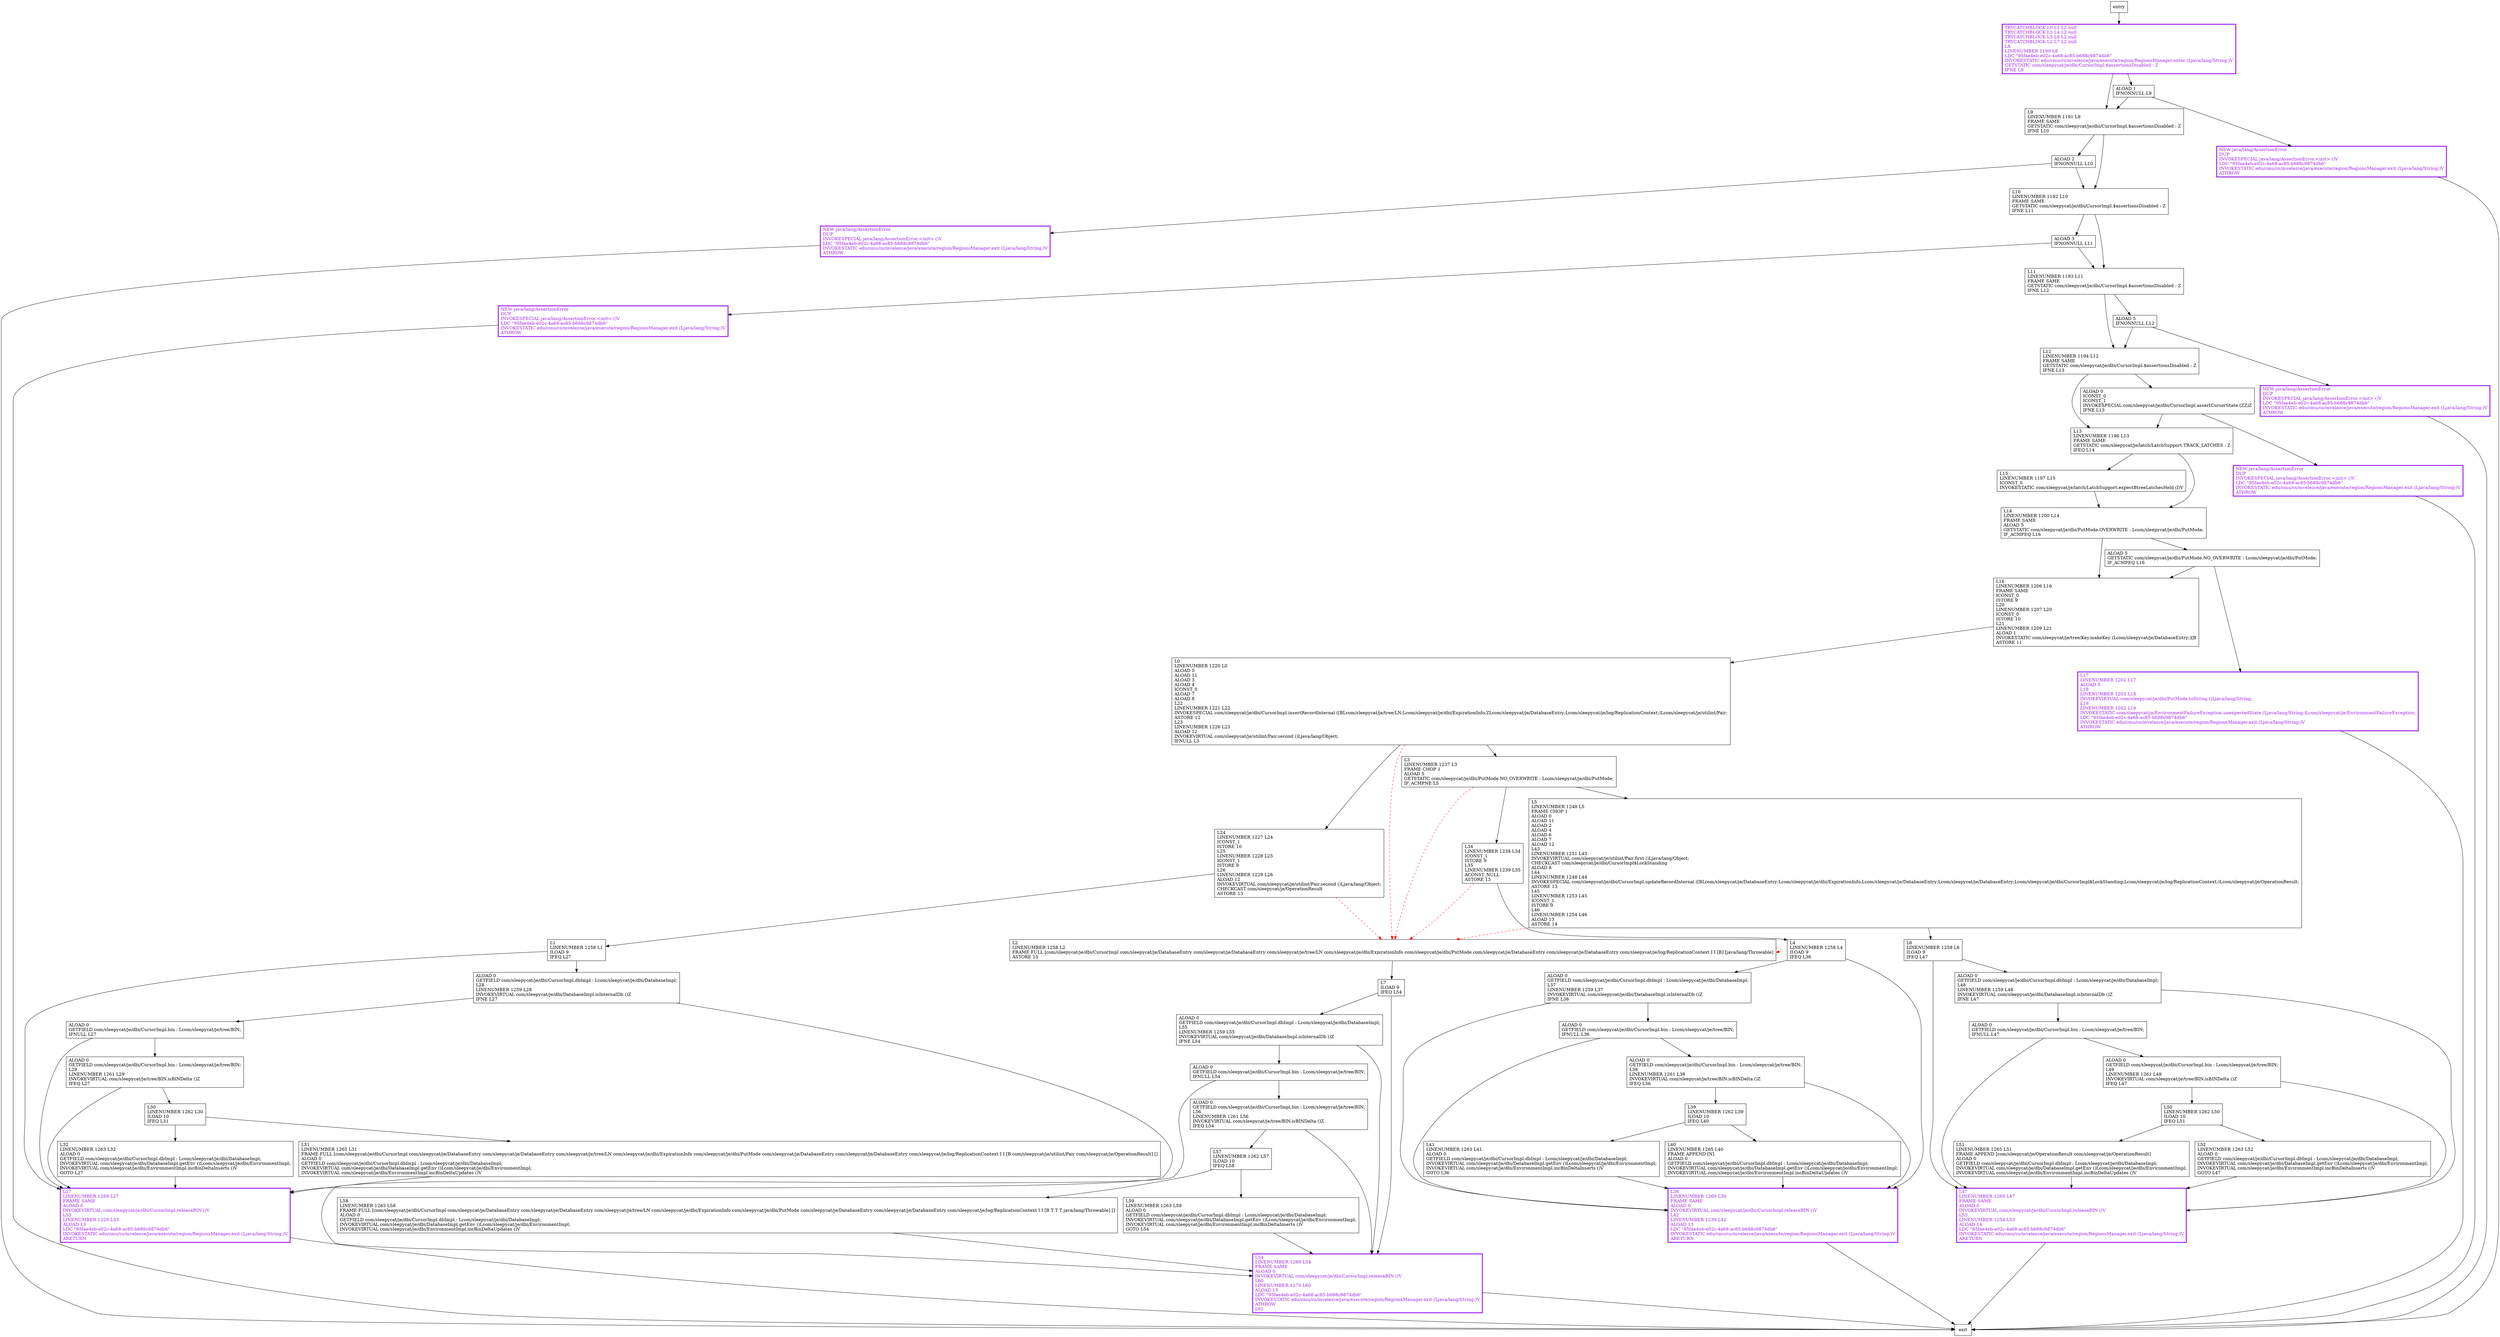 digraph insertOrUpdateRecord {
node [shape=record];
841650180 [label="L10\lLINENUMBER 1192 L10\lFRAME SAME\lGETSTATIC com/sleepycat/je/dbi/CursorImpl.$assertionsDisabled : Z\lIFNE L11\l"];
676061694 [label="L0\lLINENUMBER 1220 L0\lALOAD 0\lALOAD 11\lALOAD 3\lALOAD 4\lICONST_0\lALOAD 7\lALOAD 8\lL22\lLINENUMBER 1221 L22\lINVOKESPECIAL com/sleepycat/je/dbi/CursorImpl.insertRecordInternal ([BLcom/sleepycat/je/tree/LN;Lcom/sleepycat/je/dbi/ExpirationInfo;ZLcom/sleepycat/je/DatabaseEntry;Lcom/sleepycat/je/log/ReplicationContext;)Lcom/sleepycat/je/utilint/Pair;\lASTORE 12\lL23\lLINENUMBER 1226 L23\lALOAD 12\lINVOKEVIRTUAL com/sleepycat/je/utilint/Pair.second ()Ljava/lang/Object;\lIFNULL L3\l"];
674213047 [label="L41\lLINENUMBER 1263 L41\lALOAD 0\lGETFIELD com/sleepycat/je/dbi/CursorImpl.dbImpl : Lcom/sleepycat/je/dbi/DatabaseImpl;\lINVOKEVIRTUAL com/sleepycat/je/dbi/DatabaseImpl.getEnv ()Lcom/sleepycat/je/dbi/EnvironmentImpl;\lINVOKEVIRTUAL com/sleepycat/je/dbi/EnvironmentImpl.incBinDeltaInserts ()V\lGOTO L36\l"];
1933626801 [label="ALOAD 3\lIFNONNULL L11\l"];
191320644 [label="L7\lILOAD 9\lIFEQ L54\l"];
1780228564 [label="L27\lLINENUMBER 1269 L27\lFRAME SAME\lALOAD 0\lINVOKEVIRTUAL com/sleepycat/je/dbi/CursorImpl.releaseBIN ()V\lL33\lLINENUMBER 1229 L33\lALOAD 13\lLDC \"95fae4eb-e02c-4a68-ac85-b688c9874db6\"\lINVOKESTATIC edu/cmu/cs/mvelezce/java/execute/region/RegionsManager.exit (Ljava/lang/String;)V\lARETURN\l"];
1476070453 [label="ALOAD 5\lIFNONNULL L12\l"];
469330600 [label="L59\lLINENUMBER 1263 L59\lALOAD 0\lGETFIELD com/sleepycat/je/dbi/CursorImpl.dbImpl : Lcom/sleepycat/je/dbi/DatabaseImpl;\lINVOKEVIRTUAL com/sleepycat/je/dbi/DatabaseImpl.getEnv ()Lcom/sleepycat/je/dbi/EnvironmentImpl;\lINVOKEVIRTUAL com/sleepycat/je/dbi/EnvironmentImpl.incBinDeltaInserts ()V\lGOTO L54\l"];
153245239 [label="L30\lLINENUMBER 1262 L30\lILOAD 10\lIFEQ L31\l"];
1449167765 [label="ALOAD 0\lGETFIELD com/sleepycat/je/dbi/CursorImpl.dbImpl : Lcom/sleepycat/je/dbi/DatabaseImpl;\lL55\lLINENUMBER 1259 L55\lINVOKEVIRTUAL com/sleepycat/je/dbi/DatabaseImpl.isInternalDb ()Z\lIFNE L54\l"];
239566562 [label="L36\lLINENUMBER 1269 L36\lFRAME SAME\lALOAD 0\lINVOKEVIRTUAL com/sleepycat/je/dbi/CursorImpl.releaseBIN ()V\lL42\lLINENUMBER 1239 L42\lALOAD 13\lLDC \"95fae4eb-e02c-4a68-ac85-b688c9874db6\"\lINVOKESTATIC edu/cmu/cs/mvelezce/java/execute/region/RegionsManager.exit (Ljava/lang/String;)V\lARETURN\l"];
853745547 [label="ALOAD 0\lGETFIELD com/sleepycat/je/dbi/CursorImpl.bin : Lcom/sleepycat/je/tree/BIN;\lIFNULL L54\l"];
926695134 [label="ALOAD 0\lGETFIELD com/sleepycat/je/dbi/CursorImpl.dbImpl : Lcom/sleepycat/je/dbi/DatabaseImpl;\lL48\lLINENUMBER 1259 L48\lINVOKEVIRTUAL com/sleepycat/je/dbi/DatabaseImpl.isInternalDb ()Z\lIFNE L47\l"];
1951018438 [label="L11\lLINENUMBER 1193 L11\lFRAME SAME\lGETSTATIC com/sleepycat/je/dbi/CursorImpl.$assertionsDisabled : Z\lIFNE L12\l"];
581135934 [label="L12\lLINENUMBER 1194 L12\lFRAME SAME\lGETSTATIC com/sleepycat/je/dbi/CursorImpl.$assertionsDisabled : Z\lIFNE L13\l"];
1270549028 [label="ALOAD 0\lGETFIELD com/sleepycat/je/dbi/CursorImpl.bin : Lcom/sleepycat/je/tree/BIN;\lL56\lLINENUMBER 1261 L56\lINVOKEVIRTUAL com/sleepycat/je/tree/BIN.isBINDelta ()Z\lIFEQ L54\l"];
1130855225 [label="TRYCATCHBLOCK L0 L1 L2 null\lTRYCATCHBLOCK L3 L4 L2 null\lTRYCATCHBLOCK L5 L6 L2 null\lTRYCATCHBLOCK L2 L7 L2 null\lL8\lLINENUMBER 1190 L8\lLDC \"95fae4eb-e02c-4a68-ac85-b688c9874db6\"\lINVOKESTATIC edu/cmu/cs/mvelezce/java/execute/region/RegionsManager.enter (Ljava/lang/String;)V\lGETSTATIC com/sleepycat/je/dbi/CursorImpl.$assertionsDisabled : Z\lIFNE L9\l"];
871458854 [label="ALOAD 0\lGETFIELD com/sleepycat/je/dbi/CursorImpl.dbImpl : Lcom/sleepycat/je/dbi/DatabaseImpl;\lL28\lLINENUMBER 1259 L28\lINVOKEVIRTUAL com/sleepycat/je/dbi/DatabaseImpl.isInternalDb ()Z\lIFNE L27\l"];
1900199438 [label="L31\lLINENUMBER 1265 L31\lFRAME FULL [com/sleepycat/je/dbi/CursorImpl com/sleepycat/je/DatabaseEntry com/sleepycat/je/DatabaseEntry com/sleepycat/je/tree/LN com/sleepycat/je/dbi/ExpirationInfo com/sleepycat/je/dbi/PutMode com/sleepycat/je/DatabaseEntry com/sleepycat/je/DatabaseEntry com/sleepycat/je/log/ReplicationContext I I [B com/sleepycat/je/utilint/Pair com/sleepycat/je/OperationResult] []\lALOAD 0\lGETFIELD com/sleepycat/je/dbi/CursorImpl.dbImpl : Lcom/sleepycat/je/dbi/DatabaseImpl;\lINVOKEVIRTUAL com/sleepycat/je/dbi/DatabaseImpl.getEnv ()Lcom/sleepycat/je/dbi/EnvironmentImpl;\lINVOKEVIRTUAL com/sleepycat/je/dbi/EnvironmentImpl.incBinDeltaUpdates ()V\l"];
570416572 [label="ALOAD 5\lGETSTATIC com/sleepycat/je/dbi/PutMode.NO_OVERWRITE : Lcom/sleepycat/je/dbi/PutMode;\lIF_ACMPEQ L16\l"];
824879212 [label="ALOAD 0\lGETFIELD com/sleepycat/je/dbi/CursorImpl.bin : Lcom/sleepycat/je/tree/BIN;\lL29\lLINENUMBER 1261 L29\lINVOKEVIRTUAL com/sleepycat/je/tree/BIN.isBINDelta ()Z\lIFEQ L27\l"];
1384284824 [label="ALOAD 0\lGETFIELD com/sleepycat/je/dbi/CursorImpl.dbImpl : Lcom/sleepycat/je/dbi/DatabaseImpl;\lL37\lLINENUMBER 1259 L37\lINVOKEVIRTUAL com/sleepycat/je/dbi/DatabaseImpl.isInternalDb ()Z\lIFNE L36\l"];
2011481490 [label="ALOAD 0\lGETFIELD com/sleepycat/je/dbi/CursorImpl.bin : Lcom/sleepycat/je/tree/BIN;\lIFNULL L47\l"];
365891970 [label="L34\lLINENUMBER 1238 L34\lICONST_1\lISTORE 9\lL35\lLINENUMBER 1239 L35\lACONST_NULL\lASTORE 13\l"];
37471302 [label="L32\lLINENUMBER 1263 L32\lALOAD 0\lGETFIELD com/sleepycat/je/dbi/CursorImpl.dbImpl : Lcom/sleepycat/je/dbi/DatabaseImpl;\lINVOKEVIRTUAL com/sleepycat/je/dbi/DatabaseImpl.getEnv ()Lcom/sleepycat/je/dbi/EnvironmentImpl;\lINVOKEVIRTUAL com/sleepycat/je/dbi/EnvironmentImpl.incBinDeltaInserts ()V\lGOTO L27\l"];
1862235570 [label="L39\lLINENUMBER 1262 L39\lILOAD 10\lIFEQ L40\l"];
113018337 [label="L2\lLINENUMBER 1258 L2\lFRAME FULL [com/sleepycat/je/dbi/CursorImpl com/sleepycat/je/DatabaseEntry com/sleepycat/je/DatabaseEntry com/sleepycat/je/tree/LN com/sleepycat/je/dbi/ExpirationInfo com/sleepycat/je/dbi/PutMode com/sleepycat/je/DatabaseEntry com/sleepycat/je/DatabaseEntry com/sleepycat/je/log/ReplicationContext I I [B] [java/lang/Throwable]\lASTORE 15\l"];
961210638 [label="L40\lLINENUMBER 1265 L40\lFRAME APPEND [N]\lALOAD 0\lGETFIELD com/sleepycat/je/dbi/CursorImpl.dbImpl : Lcom/sleepycat/je/dbi/DatabaseImpl;\lINVOKEVIRTUAL com/sleepycat/je/dbi/DatabaseImpl.getEnv ()Lcom/sleepycat/je/dbi/EnvironmentImpl;\lINVOKEVIRTUAL com/sleepycat/je/dbi/EnvironmentImpl.incBinDeltaUpdates ()V\l"];
1663489244 [label="L17\lLINENUMBER 1202 L17\lALOAD 5\lL18\lLINENUMBER 1203 L18\lINVOKEVIRTUAL com/sleepycat/je/dbi/PutMode.toString ()Ljava/lang/String;\lL19\lLINENUMBER 1202 L19\lINVOKESTATIC com/sleepycat/je/EnvironmentFailureException.unexpectedState (Ljava/lang/String;)Lcom/sleepycat/je/EnvironmentFailureException;\lLDC \"95fae4eb-e02c-4a68-ac85-b688c9874db6\"\lINVOKESTATIC edu/cmu/cs/mvelezce/java/execute/region/RegionsManager.exit (Ljava/lang/String;)V\lATHROW\l"];
735953239 [label="L13\lLINENUMBER 1196 L13\lFRAME SAME\lGETSTATIC com/sleepycat/je/latch/LatchSupport.TRACK_LATCHES : Z\lIFEQ L14\l"];
164217484 [label="L4\lLINENUMBER 1258 L4\lILOAD 9\lIFEQ L36\l"];
1824279088 [label="L24\lLINENUMBER 1227 L24\lICONST_1\lISTORE 10\lL25\lLINENUMBER 1228 L25\lICONST_1\lISTORE 9\lL26\lLINENUMBER 1229 L26\lALOAD 12\lINVOKEVIRTUAL com/sleepycat/je/utilint/Pair.second ()Ljava/lang/Object;\lCHECKCAST com/sleepycat/je/OperationResult\lASTORE 13\l"];
305567884 [label="NEW java/lang/AssertionError\lDUP\lINVOKESPECIAL java/lang/AssertionError.\<init\> ()V\lLDC \"95fae4eb-e02c-4a68-ac85-b688c9874db6\"\lINVOKESTATIC edu/cmu/cs/mvelezce/java/execute/region/RegionsManager.exit (Ljava/lang/String;)V\lATHROW\l"];
2095504579 [label="L1\lLINENUMBER 1258 L1\lILOAD 9\lIFEQ L27\l"];
1000812846 [label="L54\lLINENUMBER 1269 L54\lFRAME SAME\lALOAD 0\lINVOKEVIRTUAL com/sleepycat/je/dbi/CursorImpl.releaseBIN ()V\lL60\lLINENUMBER 1270 L60\lALOAD 15\lLDC \"95fae4eb-e02c-4a68-ac85-b688c9874db6\"\lINVOKESTATIC edu/cmu/cs/mvelezce/java/execute/region/RegionsManager.exit (Ljava/lang/String;)V\lATHROW\lL61\l"];
1291660294 [label="L9\lLINENUMBER 1191 L9\lFRAME SAME\lGETSTATIC com/sleepycat/je/dbi/CursorImpl.$assertionsDisabled : Z\lIFNE L10\l"];
911537160 [label="ALOAD 0\lGETFIELD com/sleepycat/je/dbi/CursorImpl.bin : Lcom/sleepycat/je/tree/BIN;\lIFNULL L36\l"];
586915694 [label="L47\lLINENUMBER 1269 L47\lFRAME SAME\lALOAD 0\lINVOKEVIRTUAL com/sleepycat/je/dbi/CursorImpl.releaseBIN ()V\lL53\lLINENUMBER 1254 L53\lALOAD 14\lLDC \"95fae4eb-e02c-4a68-ac85-b688c9874db6\"\lINVOKESTATIC edu/cmu/cs/mvelezce/java/execute/region/RegionsManager.exit (Ljava/lang/String;)V\lARETURN\l"];
1684893471 [label="L14\lLINENUMBER 1200 L14\lFRAME SAME\lALOAD 5\lGETSTATIC com/sleepycat/je/dbi/PutMode.OVERWRITE : Lcom/sleepycat/je/dbi/PutMode;\lIF_ACMPEQ L16\l"];
120308727 [label="L16\lLINENUMBER 1206 L16\lFRAME SAME\lICONST_0\lISTORE 9\lL20\lLINENUMBER 1207 L20\lICONST_0\lISTORE 10\lL21\lLINENUMBER 1209 L21\lALOAD 1\lINVOKESTATIC com/sleepycat/je/tree/Key.makeKey (Lcom/sleepycat/je/DatabaseEntry;)[B\lASTORE 11\l"];
569508286 [label="L6\lLINENUMBER 1258 L6\lILOAD 9\lIFEQ L47\l"];
1124272050 [label="L5\lLINENUMBER 1248 L5\lFRAME CHOP 1\lALOAD 0\lALOAD 11\lALOAD 2\lALOAD 4\lALOAD 6\lALOAD 7\lALOAD 12\lL43\lLINENUMBER 1251 L43\lINVOKEVIRTUAL com/sleepycat/je/utilint/Pair.first ()Ljava/lang/Object;\lCHECKCAST com/sleepycat/je/dbi/CursorImpl$LockStanding\lALOAD 8\lL44\lLINENUMBER 1248 L44\lINVOKESPECIAL com/sleepycat/je/dbi/CursorImpl.updateRecordInternal ([BLcom/sleepycat/je/DatabaseEntry;Lcom/sleepycat/je/dbi/ExpirationInfo;Lcom/sleepycat/je/DatabaseEntry;Lcom/sleepycat/je/DatabaseEntry;Lcom/sleepycat/je/dbi/CursorImpl$LockStanding;Lcom/sleepycat/je/log/ReplicationContext;)Lcom/sleepycat/je/OperationResult;\lASTORE 13\lL45\lLINENUMBER 1253 L45\lICONST_1\lISTORE 9\lL46\lLINENUMBER 1254 L46\lALOAD 13\lASTORE 14\l"];
419975417 [label="ALOAD 0\lGETFIELD com/sleepycat/je/dbi/CursorImpl.bin : Lcom/sleepycat/je/tree/BIN;\lL49\lLINENUMBER 1261 L49\lINVOKEVIRTUAL com/sleepycat/je/tree/BIN.isBINDelta ()Z\lIFEQ L47\l"];
387056636 [label="ALOAD 2\lIFNONNULL L10\l"];
1626548817 [label="L51\lLINENUMBER 1265 L51\lFRAME APPEND [com/sleepycat/je/OperationResult com/sleepycat/je/OperationResult]\lALOAD 0\lGETFIELD com/sleepycat/je/dbi/CursorImpl.dbImpl : Lcom/sleepycat/je/dbi/DatabaseImpl;\lINVOKEVIRTUAL com/sleepycat/je/dbi/DatabaseImpl.getEnv ()Lcom/sleepycat/je/dbi/EnvironmentImpl;\lINVOKEVIRTUAL com/sleepycat/je/dbi/EnvironmentImpl.incBinDeltaUpdates ()V\l"];
2130352316 [label="L3\lLINENUMBER 1237 L3\lFRAME CHOP 1\lALOAD 5\lGETSTATIC com/sleepycat/je/dbi/PutMode.NO_OVERWRITE : Lcom/sleepycat/je/dbi/PutMode;\lIF_ACMPNE L5\l"];
1335117768 [label="L50\lLINENUMBER 1262 L50\lILOAD 10\lIFEQ L51\l"];
1627686801 [label="NEW java/lang/AssertionError\lDUP\lINVOKESPECIAL java/lang/AssertionError.\<init\> ()V\lLDC \"95fae4eb-e02c-4a68-ac85-b688c9874db6\"\lINVOKESTATIC edu/cmu/cs/mvelezce/java/execute/region/RegionsManager.exit (Ljava/lang/String;)V\lATHROW\l"];
827076891 [label="L58\lLINENUMBER 1265 L58\lFRAME FULL [com/sleepycat/je/dbi/CursorImpl com/sleepycat/je/DatabaseEntry com/sleepycat/je/DatabaseEntry com/sleepycat/je/tree/LN com/sleepycat/je/dbi/ExpirationInfo com/sleepycat/je/dbi/PutMode com/sleepycat/je/DatabaseEntry com/sleepycat/je/DatabaseEntry com/sleepycat/je/log/ReplicationContext I I [B T T T java/lang/Throwable] []\lALOAD 0\lGETFIELD com/sleepycat/je/dbi/CursorImpl.dbImpl : Lcom/sleepycat/je/dbi/DatabaseImpl;\lINVOKEVIRTUAL com/sleepycat/je/dbi/DatabaseImpl.getEnv ()Lcom/sleepycat/je/dbi/EnvironmentImpl;\lINVOKEVIRTUAL com/sleepycat/je/dbi/EnvironmentImpl.incBinDeltaUpdates ()V\l"];
119303840 [label="L15\lLINENUMBER 1197 L15\lICONST_0\lINVOKESTATIC com/sleepycat/je/latch/LatchSupport.expectBtreeLatchesHeld (I)V\l"];
387484860 [label="ALOAD 1\lIFNONNULL L9\l"];
829075899 [label="L52\lLINENUMBER 1263 L52\lALOAD 0\lGETFIELD com/sleepycat/je/dbi/CursorImpl.dbImpl : Lcom/sleepycat/je/dbi/DatabaseImpl;\lINVOKEVIRTUAL com/sleepycat/je/dbi/DatabaseImpl.getEnv ()Lcom/sleepycat/je/dbi/EnvironmentImpl;\lINVOKEVIRTUAL com/sleepycat/je/dbi/EnvironmentImpl.incBinDeltaInserts ()V\lGOTO L47\l"];
617151327 [label="ALOAD 0\lICONST_0\lICONST_1\lINVOKESPECIAL com/sleepycat/je/dbi/CursorImpl.assertCursorState (ZZ)Z\lIFNE L13\l"];
128078769 [label="NEW java/lang/AssertionError\lDUP\lINVOKESPECIAL java/lang/AssertionError.\<init\> ()V\lLDC \"95fae4eb-e02c-4a68-ac85-b688c9874db6\"\lINVOKESTATIC edu/cmu/cs/mvelezce/java/execute/region/RegionsManager.exit (Ljava/lang/String;)V\lATHROW\l"];
1061783679 [label="ALOAD 0\lGETFIELD com/sleepycat/je/dbi/CursorImpl.bin : Lcom/sleepycat/je/tree/BIN;\lIFNULL L27\l"];
1543155777 [label="ALOAD 0\lGETFIELD com/sleepycat/je/dbi/CursorImpl.bin : Lcom/sleepycat/je/tree/BIN;\lL38\lLINENUMBER 1261 L38\lINVOKEVIRTUAL com/sleepycat/je/tree/BIN.isBINDelta ()Z\lIFEQ L36\l"];
651595792 [label="NEW java/lang/AssertionError\lDUP\lINVOKESPECIAL java/lang/AssertionError.\<init\> ()V\lLDC \"95fae4eb-e02c-4a68-ac85-b688c9874db6\"\lINVOKESTATIC edu/cmu/cs/mvelezce/java/execute/region/RegionsManager.exit (Ljava/lang/String;)V\lATHROW\l"];
310786555 [label="NEW java/lang/AssertionError\lDUP\lINVOKESPECIAL java/lang/AssertionError.\<init\> ()V\lLDC \"95fae4eb-e02c-4a68-ac85-b688c9874db6\"\lINVOKESTATIC edu/cmu/cs/mvelezce/java/execute/region/RegionsManager.exit (Ljava/lang/String;)V\lATHROW\l"];
1226271804 [label="L57\lLINENUMBER 1262 L57\lILOAD 10\lIFEQ L58\l"];
entry;
exit;
841650180 -> 1933626801
841650180 -> 1951018438
676061694 -> 2130352316
676061694 -> 113018337 [style=dashed, color=red]
676061694 -> 1824279088
674213047 -> 239566562
1933626801 -> 1951018438
1933626801 -> 310786555
191320644 -> 1000812846
191320644 -> 1449167765
1780228564 -> exit
1476070453 -> 581135934
1476070453 -> 128078769
469330600 -> 1000812846
153245239 -> 37471302
153245239 -> 1900199438
1449167765 -> 1000812846
1449167765 -> 853745547
239566562 -> exit
853745547 -> 1000812846
853745547 -> 1270549028
926695134 -> 586915694
926695134 -> 2011481490
1951018438 -> 581135934
1951018438 -> 1476070453
581135934 -> 617151327
581135934 -> 735953239
1270549028 -> 1000812846
1270549028 -> 1226271804
1130855225 -> 387484860
1130855225 -> 1291660294
871458854 -> 1780228564
871458854 -> 1061783679
1900199438 -> 1780228564
570416572 -> 120308727
570416572 -> 1663489244
824879212 -> 1780228564
824879212 -> 153245239
1384284824 -> 911537160
1384284824 -> 239566562
2011481490 -> 419975417
2011481490 -> 586915694
365891970 -> 113018337 [style=dashed, color=red]
365891970 -> 164217484
37471302 -> 1780228564
1862235570 -> 674213047
1862235570 -> 961210638
entry -> 1130855225
113018337 -> 191320644
113018337 -> 113018337 [style=dashed, color=red]
961210638 -> 239566562
1663489244 -> exit
735953239 -> 1684893471
735953239 -> 119303840
164217484 -> 239566562
164217484 -> 1384284824
1824279088 -> 113018337 [style=dashed, color=red]
1824279088 -> 2095504579
305567884 -> exit
2095504579 -> 1780228564
2095504579 -> 871458854
1000812846 -> exit
1291660294 -> 841650180
1291660294 -> 387056636
911537160 -> 239566562
911537160 -> 1543155777
586915694 -> exit
1684893471 -> 120308727
1684893471 -> 570416572
120308727 -> 676061694
569508286 -> 926695134
569508286 -> 586915694
1124272050 -> 569508286
1124272050 -> 113018337 [style=dashed, color=red]
419975417 -> 1335117768
419975417 -> 586915694
387056636 -> 841650180
387056636 -> 1627686801
1626548817 -> 586915694
2130352316 -> 365891970
2130352316 -> 113018337 [style=dashed, color=red]
2130352316 -> 1124272050
1335117768 -> 829075899
1335117768 -> 1626548817
1627686801 -> exit
827076891 -> 1000812846
119303840 -> 1684893471
387484860 -> 1291660294
387484860 -> 651595792
829075899 -> 586915694
617151327 -> 735953239
617151327 -> 305567884
128078769 -> exit
1061783679 -> 1780228564
1061783679 -> 824879212
1543155777 -> 1862235570
1543155777 -> 239566562
651595792 -> exit
310786555 -> exit
1226271804 -> 469330600
1226271804 -> 827076891
1000812846[fontcolor="purple", penwidth=3, color="purple"];
1780228564[fontcolor="purple", penwidth=3, color="purple"];
1130855225[fontcolor="purple", penwidth=3, color="purple"];
1663489244[fontcolor="purple", penwidth=3, color="purple"];
128078769[fontcolor="purple", penwidth=3, color="purple"];
239566562[fontcolor="purple", penwidth=3, color="purple"];
586915694[fontcolor="purple", penwidth=3, color="purple"];
1627686801[fontcolor="purple", penwidth=3, color="purple"];
651595792[fontcolor="purple", penwidth=3, color="purple"];
310786555[fontcolor="purple", penwidth=3, color="purple"];
305567884[fontcolor="purple", penwidth=3, color="purple"];
}
